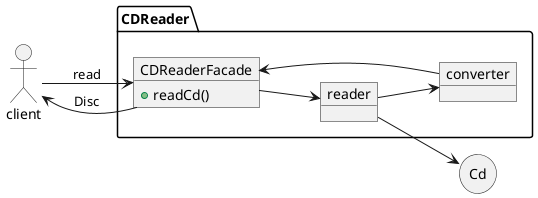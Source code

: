 @startuml
allowmixing
left to right direction
actor client
package CDReader as CdReader{
  object CDReaderFacade{
  + readCd()
  }

  object reader
  object converter
}

client-->CDReaderFacade: read
client<--CDReaderFacade: Disc
storage Cd

reader --> Cd
CDReaderFacade-->reader
reader-->converter
converter-->CDReaderFacade
@enduml
